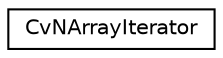 digraph "Graphical Class Hierarchy"
{
 // LATEX_PDF_SIZE
  edge [fontname="Helvetica",fontsize="10",labelfontname="Helvetica",labelfontsize="10"];
  node [fontname="Helvetica",fontsize="10",shape=record];
  rankdir="LR";
  Node0 [label="CvNArrayIterator",height=0.2,width=0.4,color="black", fillcolor="white", style="filled",URL="$struct_cv_n_array_iterator.html",tooltip=" "];
}
